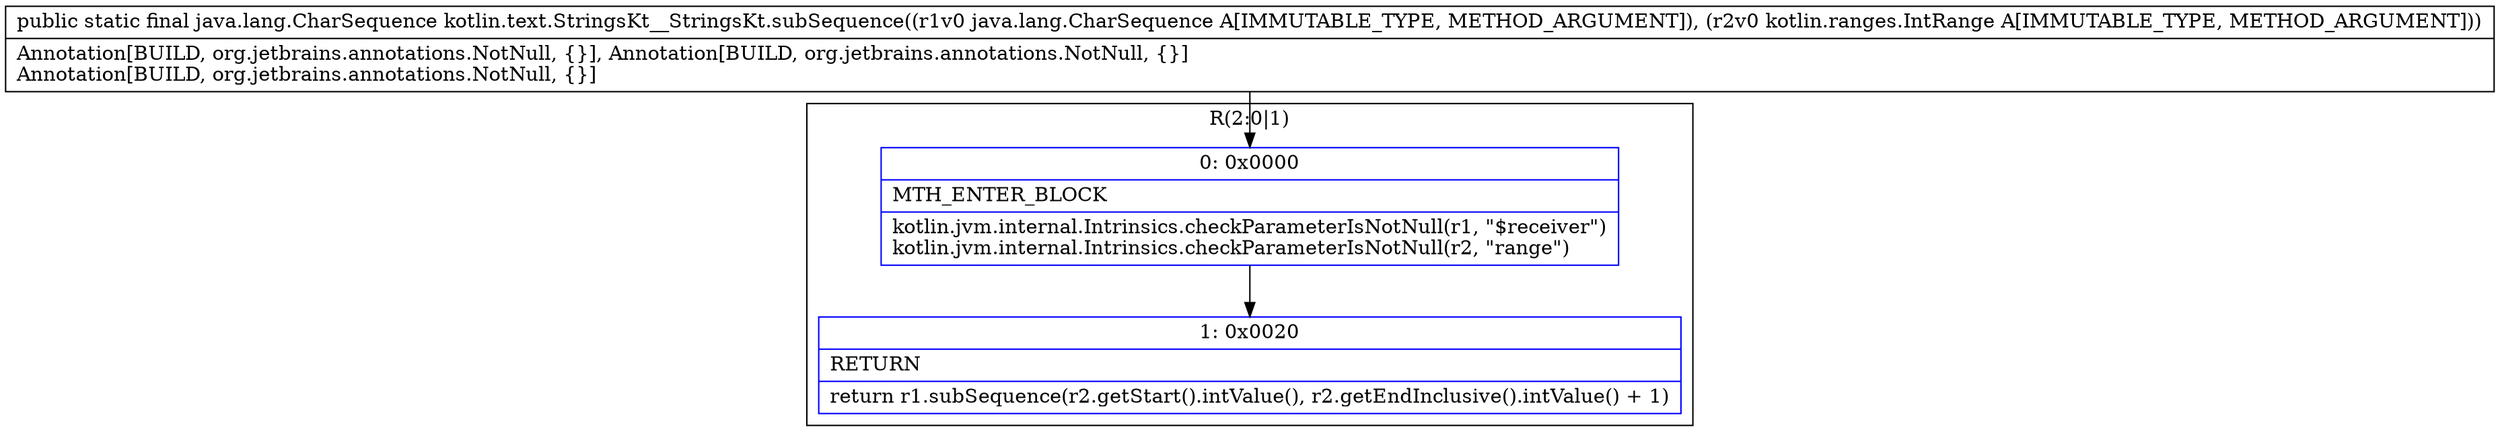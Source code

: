 digraph "CFG forkotlin.text.StringsKt__StringsKt.subSequence(Ljava\/lang\/CharSequence;Lkotlin\/ranges\/IntRange;)Ljava\/lang\/CharSequence;" {
subgraph cluster_Region_2138018844 {
label = "R(2:0|1)";
node [shape=record,color=blue];
Node_0 [shape=record,label="{0\:\ 0x0000|MTH_ENTER_BLOCK\l|kotlin.jvm.internal.Intrinsics.checkParameterIsNotNull(r1, \"$receiver\")\lkotlin.jvm.internal.Intrinsics.checkParameterIsNotNull(r2, \"range\")\l}"];
Node_1 [shape=record,label="{1\:\ 0x0020|RETURN\l|return r1.subSequence(r2.getStart().intValue(), r2.getEndInclusive().intValue() + 1)\l}"];
}
MethodNode[shape=record,label="{public static final java.lang.CharSequence kotlin.text.StringsKt__StringsKt.subSequence((r1v0 java.lang.CharSequence A[IMMUTABLE_TYPE, METHOD_ARGUMENT]), (r2v0 kotlin.ranges.IntRange A[IMMUTABLE_TYPE, METHOD_ARGUMENT]))  | Annotation[BUILD, org.jetbrains.annotations.NotNull, \{\}], Annotation[BUILD, org.jetbrains.annotations.NotNull, \{\}]\lAnnotation[BUILD, org.jetbrains.annotations.NotNull, \{\}]\l}"];
MethodNode -> Node_0;
Node_0 -> Node_1;
}

